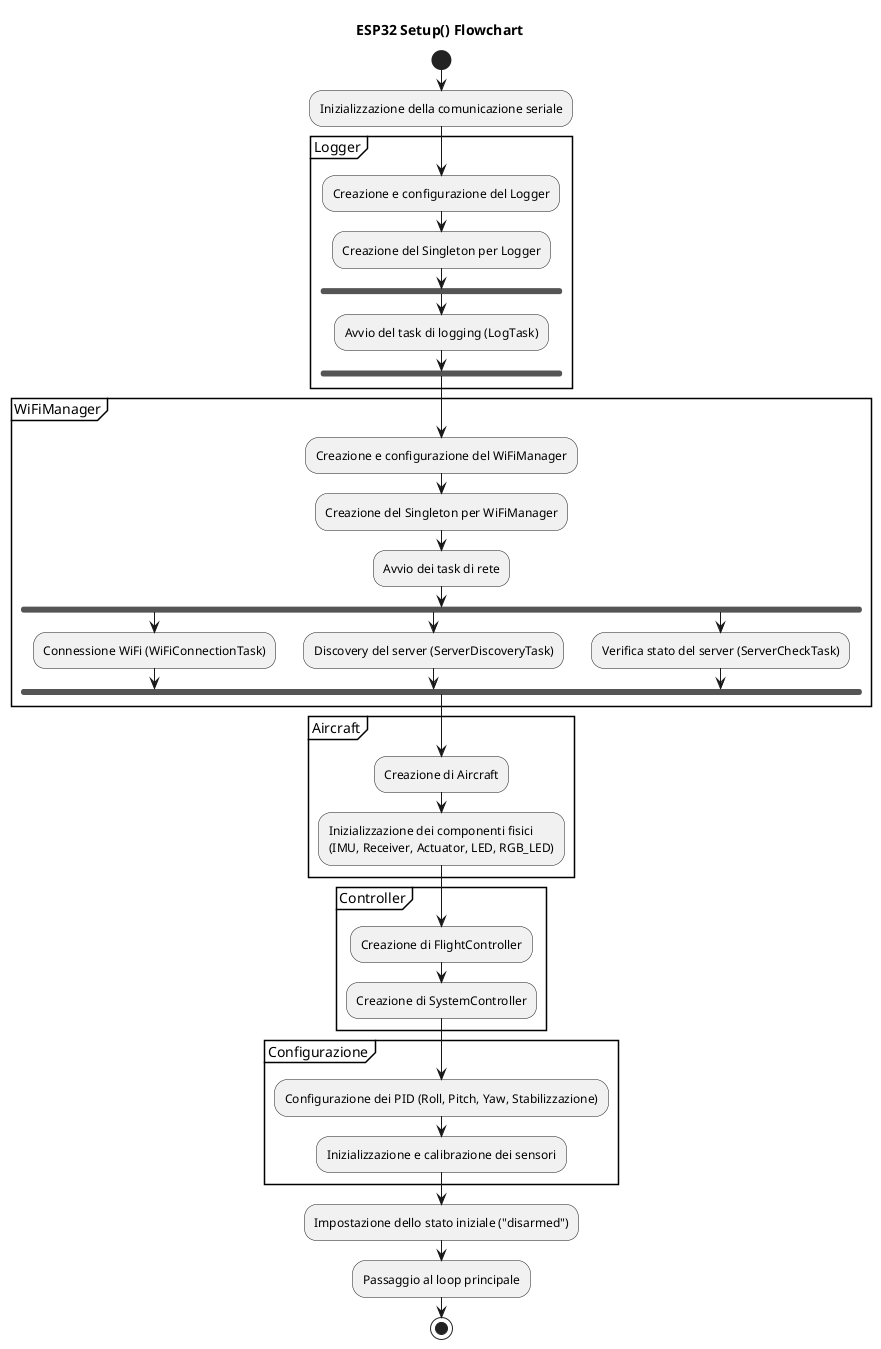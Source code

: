 @startuml esp32_setup_flowchart

title ESP32 Setup() Flowchart

start
:Inizializzazione della comunicazione seriale;

group Logger
  :Creazione e configurazione del Logger;
  :Creazione del Singleton per Logger;
  fork
    :Avvio del task di logging (LogTask);
  end fork
end group

group WiFiManager
  :Creazione e configurazione del WiFiManager;
  :Creazione del Singleton per WiFiManager;
  :Avvio dei task di rete;
  fork
    :Connessione WiFi (WiFiConnectionTask);
  fork again
    :Discovery del server (ServerDiscoveryTask);
  fork again
    :Verifica stato del server (ServerCheckTask);
  end fork
end group

group Aircraft
  :Creazione di Aircraft;
  :Inizializzazione dei componenti fisici
  (IMU, Receiver, Actuator, LED, RGB_LED);
end group

group Controller
  :Creazione di FlightController;
  :Creazione di SystemController;
end group

group Configurazione
  :Configurazione dei PID (Roll, Pitch, Yaw, Stabilizzazione);
  :Inizializzazione e calibrazione dei sensori;
end group

:Impostazione dello stato iniziale ("disarmed");
:Passaggio al loop principale;

stop

@enduml
